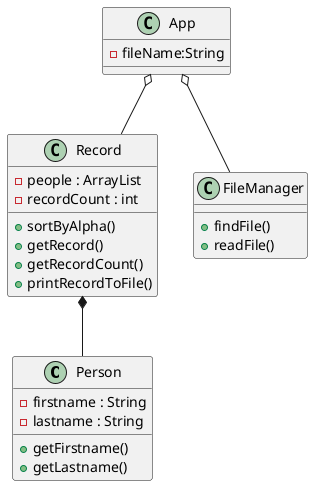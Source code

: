 @startuml
class Person{
- firstname : String
- lastname : String
+ getFirstname()
+ getLastname()
}

class Record{
- people : ArrayList
- recordCount : int
+ sortByAlpha()
+ getRecord()
+ getRecordCount()
+ printRecordToFile()
}

class App{
- fileName:String
}

class FileManager{
+findFile()
+readFile()
}

App o-- Record
Record *-- Person
App o-- FileManager
@enduml